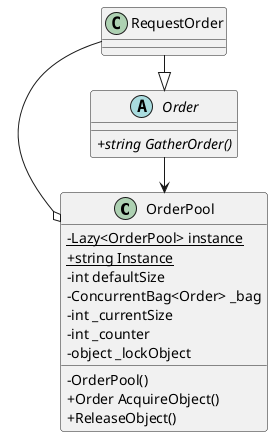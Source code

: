 @startuml
skinparam classAttributeIconSize 0
left to right direction

class OrderPool{
    {static}-Lazy<OrderPool> instance
    {static}+string Instance
    -int defaultSize
    -ConcurrentBag<Order> _bag
    -int _currentSize
    -int _counter
    -object _lockObject

    -OrderPool()
    +Order AcquireObject()
    +ReleaseObject()
}

abstract class Order{
    {abstract}+string GatherOrder()
}

class RequestOrder{
}

Order-> OrderPool
RequestOrder -o OrderPool
RequestOrder -|> Order
@enduml